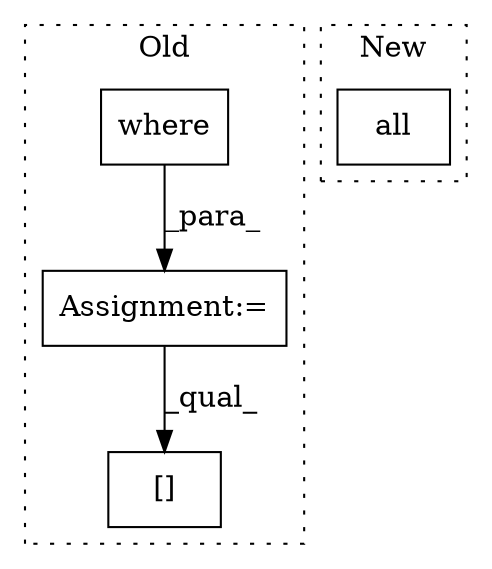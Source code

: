 digraph G {
subgraph cluster0 {
1 [label="where" a="32" s="10268,10284" l="6,1" shape="box"];
3 [label="[]" a="2" s="10299,10304" l="4,1" shape="box"];
4 [label="Assignment:=" a="7" s="10261" l="1" shape="box"];
label = "Old";
style="dotted";
}
subgraph cluster1 {
2 [label="all" a="32" s="10009" l="5" shape="box"];
label = "New";
style="dotted";
}
1 -> 4 [label="_para_"];
4 -> 3 [label="_qual_"];
}